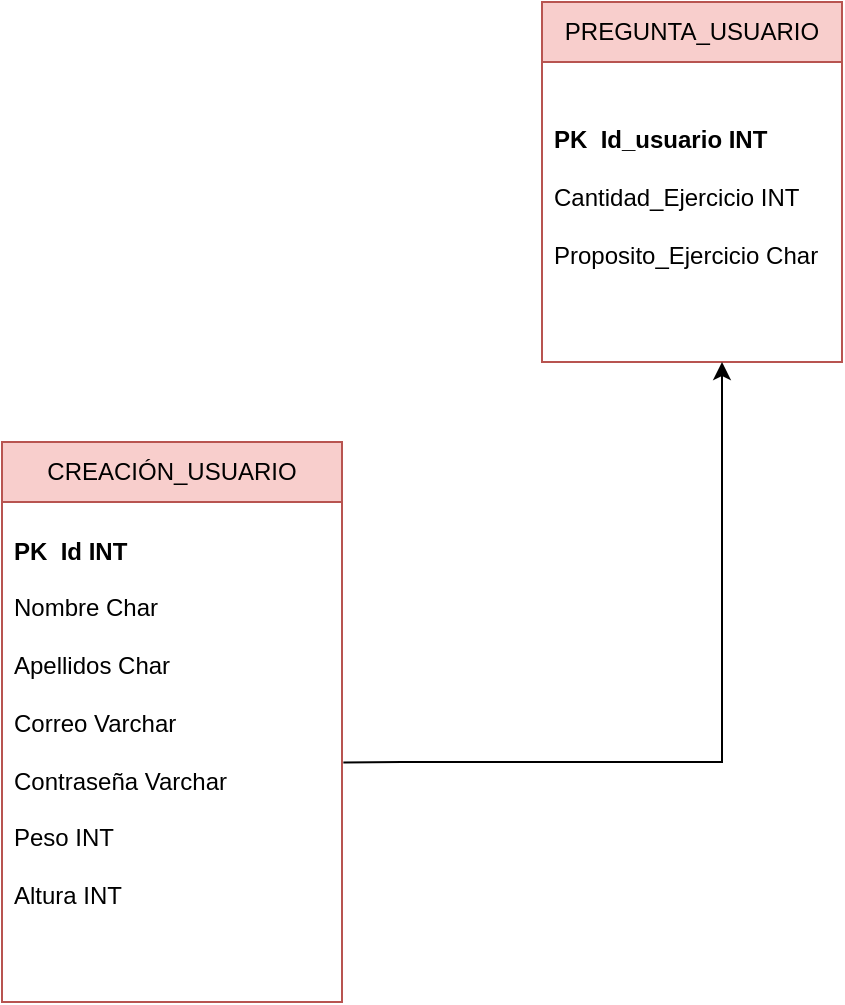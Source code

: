 <mxfile version="24.2.8" type="github">
  <diagram id="C5RBs43oDa-KdzZeNtuy" name="Page-1">
    <mxGraphModel dx="1399" dy="785" grid="1" gridSize="10" guides="1" tooltips="1" connect="1" arrows="1" fold="1" page="1" pageScale="1" pageWidth="827" pageHeight="1169" math="0" shadow="0">
      <root>
        <mxCell id="WIyWlLk6GJQsqaUBKTNV-0" />
        <mxCell id="WIyWlLk6GJQsqaUBKTNV-1" parent="WIyWlLk6GJQsqaUBKTNV-0" />
        <mxCell id="u1gGTWN9pdNOj8fxPoqh-4" value="CREACIÓN_USUARIO" style="swimlane;fontStyle=0;childLayout=stackLayout;horizontal=1;startSize=30;horizontalStack=0;resizeParent=1;resizeParentMax=0;resizeLast=0;collapsible=1;marginBottom=0;whiteSpace=wrap;html=1;fillColor=#f8cecc;strokeColor=#b85450;" vertex="1" parent="WIyWlLk6GJQsqaUBKTNV-1">
          <mxGeometry x="80" y="240" width="170" height="280" as="geometry" />
        </mxCell>
        <mxCell id="u1gGTWN9pdNOj8fxPoqh-5" value="&lt;div&gt;&lt;b&gt;PK&amp;nbsp; Id INT&lt;/b&gt;&lt;/div&gt;&lt;div&gt;&lt;b&gt;&lt;br&gt;&lt;/b&gt;&lt;/div&gt;Nombre Char&lt;div&gt;&lt;br style=&quot;padding: 0px; margin: 0px;&quot;&gt;Apellidos Char&lt;/div&gt;&lt;div&gt;&lt;br style=&quot;padding: 0px; margin: 0px;&quot;&gt;Correo Varchar&lt;/div&gt;&lt;div&gt;&lt;br style=&quot;padding: 0px; margin: 0px;&quot;&gt;Contraseña Varchar&lt;/div&gt;&lt;div&gt;&lt;br style=&quot;padding: 0px; margin: 0px;&quot;&gt;Peso INT&lt;br style=&quot;padding: 0px; margin: 0px;&quot;&gt;&lt;br&gt;&lt;/div&gt;&lt;div&gt;Altura INT&lt;div style=&quot;padding: 0px; margin: 0px;&quot;&gt;&lt;br style=&quot;padding: 0px; margin: 0px;&quot;&gt;&lt;/div&gt;&lt;div style=&quot;padding: 0px; margin: 0px;&quot;&gt;&lt;br style=&quot;padding: 0px; margin: 0px; text-wrap: nowrap;&quot;&gt;&lt;/div&gt;&lt;/div&gt;" style="text;strokeColor=none;fillColor=none;align=left;verticalAlign=middle;spacingLeft=4;spacingRight=4;overflow=hidden;points=[[0,0.5],[1,0.5]];portConstraint=eastwest;rotatable=0;whiteSpace=wrap;html=1;" vertex="1" parent="u1gGTWN9pdNOj8fxPoqh-4">
          <mxGeometry y="30" width="170" height="250" as="geometry" />
        </mxCell>
        <mxCell id="u1gGTWN9pdNOj8fxPoqh-8" value="PREGUNTA_USUARIO" style="swimlane;fontStyle=0;childLayout=stackLayout;horizontal=1;startSize=30;horizontalStack=0;resizeParent=1;resizeParentMax=0;resizeLast=0;collapsible=1;marginBottom=0;whiteSpace=wrap;html=1;fillColor=#f8cecc;strokeColor=#b85450;" vertex="1" parent="WIyWlLk6GJQsqaUBKTNV-1">
          <mxGeometry x="350" y="20" width="150" height="180" as="geometry" />
        </mxCell>
        <mxCell id="u1gGTWN9pdNOj8fxPoqh-9" value="&lt;div&gt;&lt;b&gt;PK&amp;nbsp; Id_usuario INT&lt;/b&gt;&lt;/div&gt;&lt;div style=&quot;padding: 0px; margin: 0px;&quot;&gt;&lt;br&gt;&lt;/div&gt;&lt;div style=&quot;padding: 0px; margin: 0px;&quot;&gt;Cantidad_Ejercicio INT&lt;/div&gt;&lt;div style=&quot;padding: 0px; margin: 0px;&quot;&gt;&lt;br&gt;&lt;/div&gt;&lt;div style=&quot;padding: 0px; margin: 0px;&quot;&gt;Proposito_Ejercicio Char&lt;/div&gt;&lt;div style=&quot;padding: 0px; margin: 0px;&quot;&gt;&lt;br style=&quot;padding: 0px; margin: 0px; text-wrap: nowrap;&quot;&gt;&lt;/div&gt;" style="text;strokeColor=none;fillColor=none;align=left;verticalAlign=middle;spacingLeft=4;spacingRight=4;overflow=hidden;points=[[0,0.5],[1,0.5]];portConstraint=eastwest;rotatable=0;whiteSpace=wrap;html=1;" vertex="1" parent="u1gGTWN9pdNOj8fxPoqh-8">
          <mxGeometry y="30" width="150" height="150" as="geometry" />
        </mxCell>
        <mxCell id="u1gGTWN9pdNOj8fxPoqh-10" value="" style="endArrow=classic;html=1;rounded=0;exitX=1.004;exitY=0.521;exitDx=0;exitDy=0;exitPerimeter=0;" edge="1" parent="WIyWlLk6GJQsqaUBKTNV-1" source="u1gGTWN9pdNOj8fxPoqh-5" target="u1gGTWN9pdNOj8fxPoqh-9">
          <mxGeometry width="50" height="50" relative="1" as="geometry">
            <mxPoint x="390" y="340" as="sourcePoint" />
            <mxPoint x="440" y="290" as="targetPoint" />
            <Array as="points">
              <mxPoint x="280" y="400" />
              <mxPoint x="440" y="400" />
              <mxPoint x="440" y="200" />
            </Array>
          </mxGeometry>
        </mxCell>
      </root>
    </mxGraphModel>
  </diagram>
</mxfile>
